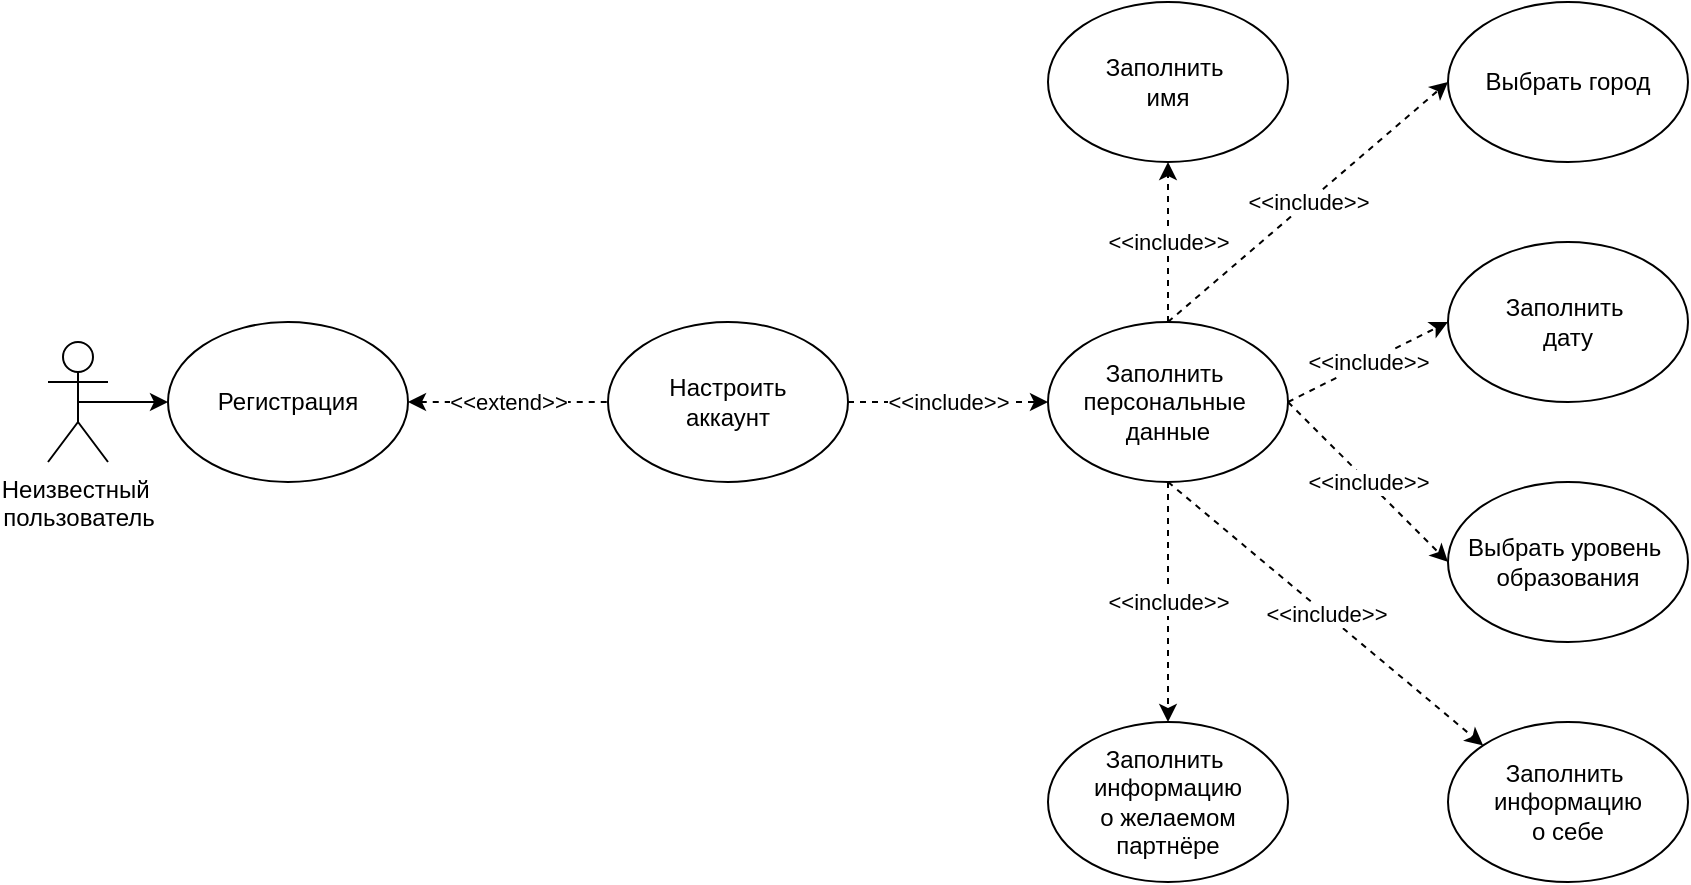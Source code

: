<mxfile>
    <diagram id="VpNJYUi2JoIzdKcuqj6z" name="Страница 1">
        <mxGraphModel dx="906" dy="537" grid="1" gridSize="10" guides="1" tooltips="1" connect="1" arrows="1" fold="1" page="1" pageScale="1" pageWidth="1169" pageHeight="827" math="0" shadow="0">
            <root>
                <mxCell id="0"/>
                <mxCell id="1" parent="0"/>
                <mxCell id="22" style="edgeStyle=none;html=1;exitX=0.5;exitY=0.5;exitDx=0;exitDy=0;exitPerimeter=0;entryX=0;entryY=0.5;entryDx=0;entryDy=0;" edge="1" parent="1" source="23" target="24">
                    <mxGeometry relative="1" as="geometry"/>
                </mxCell>
                <mxCell id="23" value="Неизвестный&amp;nbsp;&lt;br&gt;пользователь" style="shape=umlActor;verticalLabelPosition=bottom;verticalAlign=top;html=1;outlineConnect=0;" vertex="1" parent="1">
                    <mxGeometry x="60" y="250" width="30" height="60" as="geometry"/>
                </mxCell>
                <mxCell id="24" value="Регистрация" style="ellipse;whiteSpace=wrap;html=1;" vertex="1" parent="1">
                    <mxGeometry x="120" y="240" width="120" height="80" as="geometry"/>
                </mxCell>
                <mxCell id="25" value="Настроить &lt;br&gt;аккаунт" style="ellipse;whiteSpace=wrap;html=1;" vertex="1" parent="1">
                    <mxGeometry x="340" y="240" width="120" height="80" as="geometry"/>
                </mxCell>
                <mxCell id="26" value="&amp;lt;&amp;lt;extend&amp;gt;&amp;gt;" style="edgeStyle=none;html=1;exitX=1;exitY=0.5;exitDx=0;exitDy=0;dashed=1;entryX=0;entryY=0.5;entryDx=0;entryDy=0;startArrow=classic;startFill=1;endArrow=none;endFill=0;" edge="1" parent="1" source="24" target="25">
                    <mxGeometry x="-0.008" relative="1" as="geometry">
                        <mxPoint x="320" y="210" as="targetPoint"/>
                        <mxPoint x="239.996" y="370.004" as="sourcePoint"/>
                        <mxPoint as="offset"/>
                    </mxGeometry>
                </mxCell>
                <mxCell id="28" value="Заполнить&amp;nbsp;&lt;br&gt;персональные&amp;nbsp;&lt;br&gt;данные" style="ellipse;whiteSpace=wrap;html=1;" vertex="1" parent="1">
                    <mxGeometry x="560" y="240" width="120" height="80" as="geometry"/>
                </mxCell>
                <mxCell id="29" value="&amp;lt;&amp;lt;include&amp;gt;&amp;gt;" style="edgeStyle=none;html=1;dashed=1;exitX=1;exitY=0.5;exitDx=0;exitDy=0;entryX=0;entryY=0.5;entryDx=0;entryDy=0;" edge="1" parent="1" source="25" target="28">
                    <mxGeometry relative="1" as="geometry">
                        <mxPoint x="490" y="170" as="targetPoint"/>
                        <mxPoint x="230" y="452" as="sourcePoint"/>
                        <mxPoint as="offset"/>
                    </mxGeometry>
                </mxCell>
                <mxCell id="31" value="Заполнить&amp;nbsp;&lt;br&gt;имя" style="ellipse;whiteSpace=wrap;html=1;" vertex="1" parent="1">
                    <mxGeometry x="560" y="80" width="120" height="80" as="geometry"/>
                </mxCell>
                <mxCell id="32" value="Выбрать город" style="ellipse;whiteSpace=wrap;html=1;" vertex="1" parent="1">
                    <mxGeometry x="760" y="80" width="120" height="80" as="geometry"/>
                </mxCell>
                <mxCell id="33" value="Заполнить&amp;nbsp;&lt;br&gt;дату" style="ellipse;whiteSpace=wrap;html=1;" vertex="1" parent="1">
                    <mxGeometry x="760" y="200" width="120" height="80" as="geometry"/>
                </mxCell>
                <mxCell id="34" value="Заполнить&amp;nbsp;&lt;br&gt;информацию &lt;br&gt;о себе" style="ellipse;whiteSpace=wrap;html=1;" vertex="1" parent="1">
                    <mxGeometry x="760" y="440" width="120" height="80" as="geometry"/>
                </mxCell>
                <mxCell id="35" value="Выбрать уровень&amp;nbsp;&lt;br&gt;образования" style="ellipse;whiteSpace=wrap;html=1;" vertex="1" parent="1">
                    <mxGeometry x="760" y="320" width="120" height="80" as="geometry"/>
                </mxCell>
                <mxCell id="36" value="Заполнить&amp;nbsp;&lt;br&gt;информацию&lt;br&gt;о желаемом партнёре" style="ellipse;whiteSpace=wrap;html=1;" vertex="1" parent="1">
                    <mxGeometry x="560" y="440" width="120" height="80" as="geometry"/>
                </mxCell>
                <mxCell id="38" value="&amp;lt;&amp;lt;include&amp;gt;&amp;gt;" style="edgeStyle=none;html=1;dashed=1;exitX=0.5;exitY=0;exitDx=0;exitDy=0;entryX=0.5;entryY=1;entryDx=0;entryDy=0;" edge="1" parent="1" source="28" target="31">
                    <mxGeometry relative="1" as="geometry">
                        <mxPoint x="630" y="200" as="targetPoint"/>
                        <mxPoint x="530" y="200" as="sourcePoint"/>
                        <mxPoint as="offset"/>
                    </mxGeometry>
                </mxCell>
                <mxCell id="39" value="&amp;lt;&amp;lt;include&amp;gt;&amp;gt;" style="edgeStyle=none;html=1;dashed=1;exitX=0.5;exitY=0;exitDx=0;exitDy=0;entryX=0;entryY=0.5;entryDx=0;entryDy=0;" edge="1" parent="1" source="28" target="32">
                    <mxGeometry relative="1" as="geometry">
                        <mxPoint x="770" y="180" as="targetPoint"/>
                        <mxPoint x="670" y="180" as="sourcePoint"/>
                        <mxPoint as="offset"/>
                    </mxGeometry>
                </mxCell>
                <mxCell id="40" value="&amp;lt;&amp;lt;include&amp;gt;&amp;gt;" style="edgeStyle=none;html=1;dashed=1;entryX=0;entryY=0.5;entryDx=0;entryDy=0;exitX=1;exitY=0.5;exitDx=0;exitDy=0;" edge="1" parent="1" source="28" target="33">
                    <mxGeometry relative="1" as="geometry">
                        <mxPoint x="590" y="310" as="targetPoint"/>
                        <mxPoint x="740" y="280" as="sourcePoint"/>
                        <mxPoint as="offset"/>
                    </mxGeometry>
                </mxCell>
                <mxCell id="41" value="&amp;lt;&amp;lt;include&amp;gt;&amp;gt;" style="edgeStyle=none;html=1;dashed=1;exitX=0.5;exitY=1;exitDx=0;exitDy=0;entryX=0;entryY=0;entryDx=0;entryDy=0;" edge="1" parent="1" source="28" target="34">
                    <mxGeometry relative="1" as="geometry">
                        <mxPoint x="600" y="320" as="targetPoint"/>
                        <mxPoint x="500" y="320" as="sourcePoint"/>
                        <mxPoint as="offset"/>
                    </mxGeometry>
                </mxCell>
                <mxCell id="42" value="&amp;lt;&amp;lt;include&amp;gt;&amp;gt;" style="edgeStyle=none;html=1;dashed=1;exitX=1;exitY=0.5;exitDx=0;exitDy=0;entryX=0;entryY=0.5;entryDx=0;entryDy=0;" edge="1" parent="1" source="28" target="35">
                    <mxGeometry relative="1" as="geometry">
                        <mxPoint x="610" y="330" as="targetPoint"/>
                        <mxPoint x="510" y="330" as="sourcePoint"/>
                        <mxPoint as="offset"/>
                    </mxGeometry>
                </mxCell>
                <mxCell id="43" value="&amp;lt;&amp;lt;include&amp;gt;&amp;gt;" style="edgeStyle=none;html=1;dashed=1;exitX=0.5;exitY=1;exitDx=0;exitDy=0;entryX=0.5;entryY=0;entryDx=0;entryDy=0;" edge="1" parent="1" source="28" target="36">
                    <mxGeometry relative="1" as="geometry">
                        <mxPoint x="620" y="340" as="targetPoint"/>
                        <mxPoint x="520" y="340" as="sourcePoint"/>
                        <mxPoint as="offset"/>
                    </mxGeometry>
                </mxCell>
            </root>
        </mxGraphModel>
    </diagram>
</mxfile>